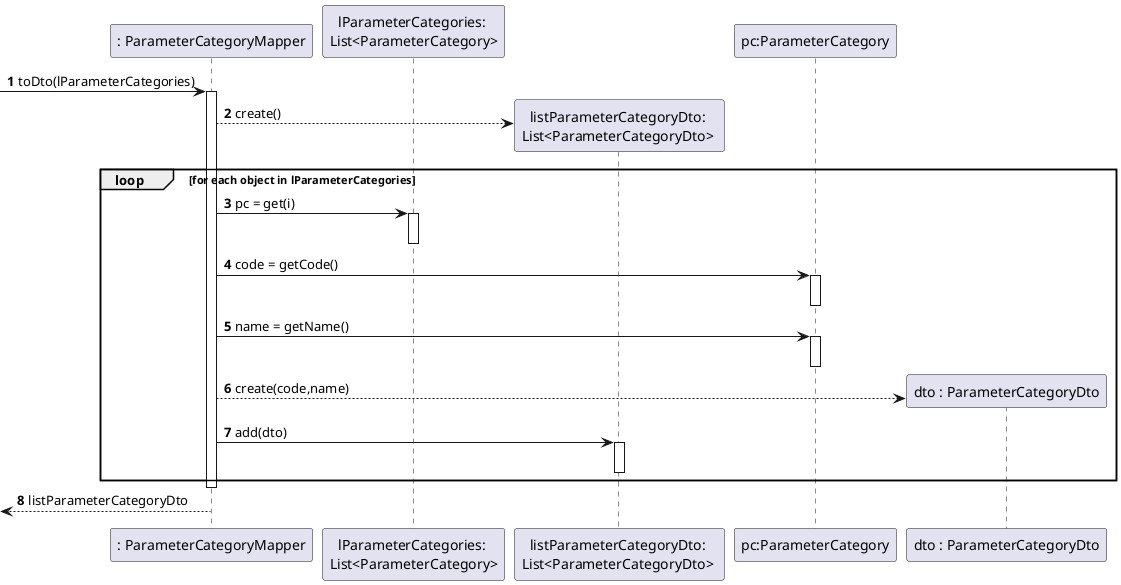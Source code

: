 @startuml
'https://plantuml.com/sequence-diagram
'hide footbox
autonumber

participant ": ParameterCategoryMapper" as MAPPER
participant "lParameterCategories: \nList<ParameterCategory>" as LPC
participant "listParameterCategoryDto: \nList<ParameterCategoryDto> " as LPCDto
participant "pc:ParameterCategory" as PC
participant "dto : ParameterCategoryDto" as PCDto

-> MAPPER : toDto(lParameterCategories)
activate MAPPER
MAPPER --> LPCDto** : create()
loop for each object in lParameterCategories
MAPPER -> LPC : pc = get(i)
activate LPC
deactivate LPC
MAPPER -> PC : code = getCode()
activate PC
deactivate PC
MAPPER -> PC : name = getName()
activate PC
deactivate PC
MAPPER --> PCDto** : create(code,name)
MAPPER -> LPCDto : add(dto)
activate LPCDto
deactivate LPCDto
end
deactivate MAPPER
<-- MAPPER : listParameterCategoryDto

@enduml